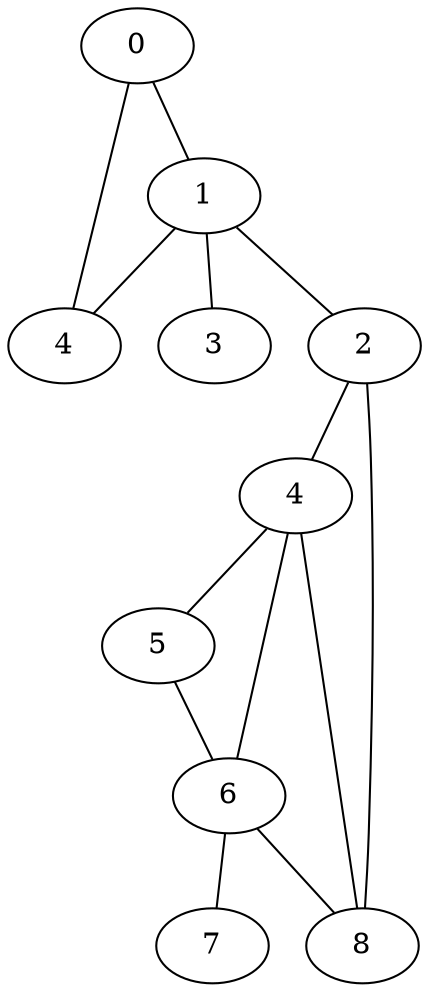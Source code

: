 strict graph {
	graph [bb="0,0,225,468"];
	node [label="\N"];
	0	[height=0.5,
		label=0,
		pos="89,450",
		width=0.75];
	1	[height=0.5,
		label=1,
		pos="121,378",
		width=0.75];
	0 -- 1	[pos="96.584,432.41 101.68,421.25 108.38,406.6 113.47,395.47"];
	2	[height=0.5,
		label=4,
		pos="54,306",
		width=0.75];
	0 -- 2	[pos="84.778,431.87 78.051,404.58 64.973,351.52 58.237,324.19"];
	1 -- 2	[pos="107.12,362.5 95.619,350.48 79.359,333.49 67.865,321.49"];
	4	[height=0.5,
		label=2,
		pos="126,306",
		width=0.75];
	1 -- 4	[pos="122.24,359.7 123.01,348.85 124.01,334.92 124.78,324.1"];
	34	[height=0.5,
		label=3,
		pos="198,306",
		width=0.75];
	1 -- 34	[pos="136.58,362.83 149.94,350.69 169.09,333.28 182.44,321.14"];
	5	[height=0.5,
		label=4,
		pos="93,234",
		width=0.75];
	4 -- 5	[pos="118.18,288.41 112.92,277.25 106.01,262.6 100.76,251.47"];
	8	[height=0.5,
		label=8,
		pos="125,18",
		width=0.75];
	4 -- 8	[pos="127.22,287.82 127.89,277.46 128.66,263.98 129,252 130.07,214.25 130.83,161 128,72 127.62,60.025 126.85,46.545 126.19,36.176"];
	6	[height=0.5,
		label=5,
		pos="27,162",
		width=0.75];
	5 -- 6	[pos="79.003,218.15 67.803,206.28 52.172,189.7 40.977,177.82"];
	7	[height=0.5,
		label=6,
		pos="61,90",
		width=0.75];
	5 -- 7	[pos="89.14,215.87 82.99,188.58 71.033,135.52 64.874,108.19"];
	5 -- 8	[pos="95.565,215.85 101.56,175.78 116.42,76.383 122.42,36.232"];
	6 -- 7	[pos="35.058,144.41 40.477,133.25 47.593,118.6 53,107.47"];
	7 -- 8	[pos="74.573,74.155 85.434,62.276 100.59,45.697 111.45,33.824"];
	39	[height=0.5,
		label=7,
		pos="53,18",
		width=0.75];
	7 -- 39	[pos="59.022,71.697 57.782,60.846 56.19,46.917 54.955,36.104"];
}
